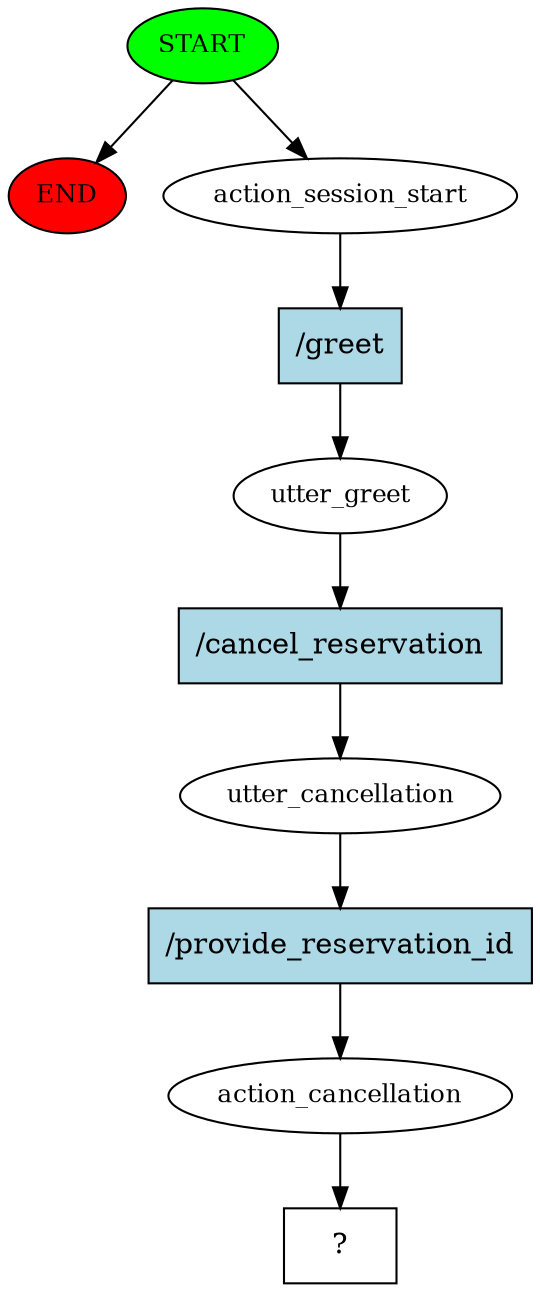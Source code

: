 digraph  {
0 [class="start active", fillcolor=green, fontsize=12, label=START, style=filled];
"-1" [class=end, fillcolor=red, fontsize=12, label=END, style=filled];
1 [class=active, fontsize=12, label=action_session_start];
2 [class=active, fontsize=12, label=utter_greet];
3 [class=active, fontsize=12, label=utter_cancellation];
4 [class=active, fontsize=12, label=action_cancellation];
5 [class="intent dashed active", label="  ?  ", shape=rect];
6 [class="intent active", fillcolor=lightblue, label="/greet", shape=rect, style=filled];
7 [class="intent active", fillcolor=lightblue, label="/cancel_reservation", shape=rect, style=filled];
8 [class="intent active", fillcolor=lightblue, label="/provide_reservation_id", shape=rect, style=filled];
0 -> "-1"  [class="", key=NONE, label=""];
0 -> 1  [class=active, key=NONE, label=""];
1 -> 6  [class=active, key=0];
2 -> 7  [class=active, key=0];
3 -> 8  [class=active, key=0];
4 -> 5  [class=active, key=NONE, label=""];
6 -> 2  [class=active, key=0];
7 -> 3  [class=active, key=0];
8 -> 4  [class=active, key=0];
}
